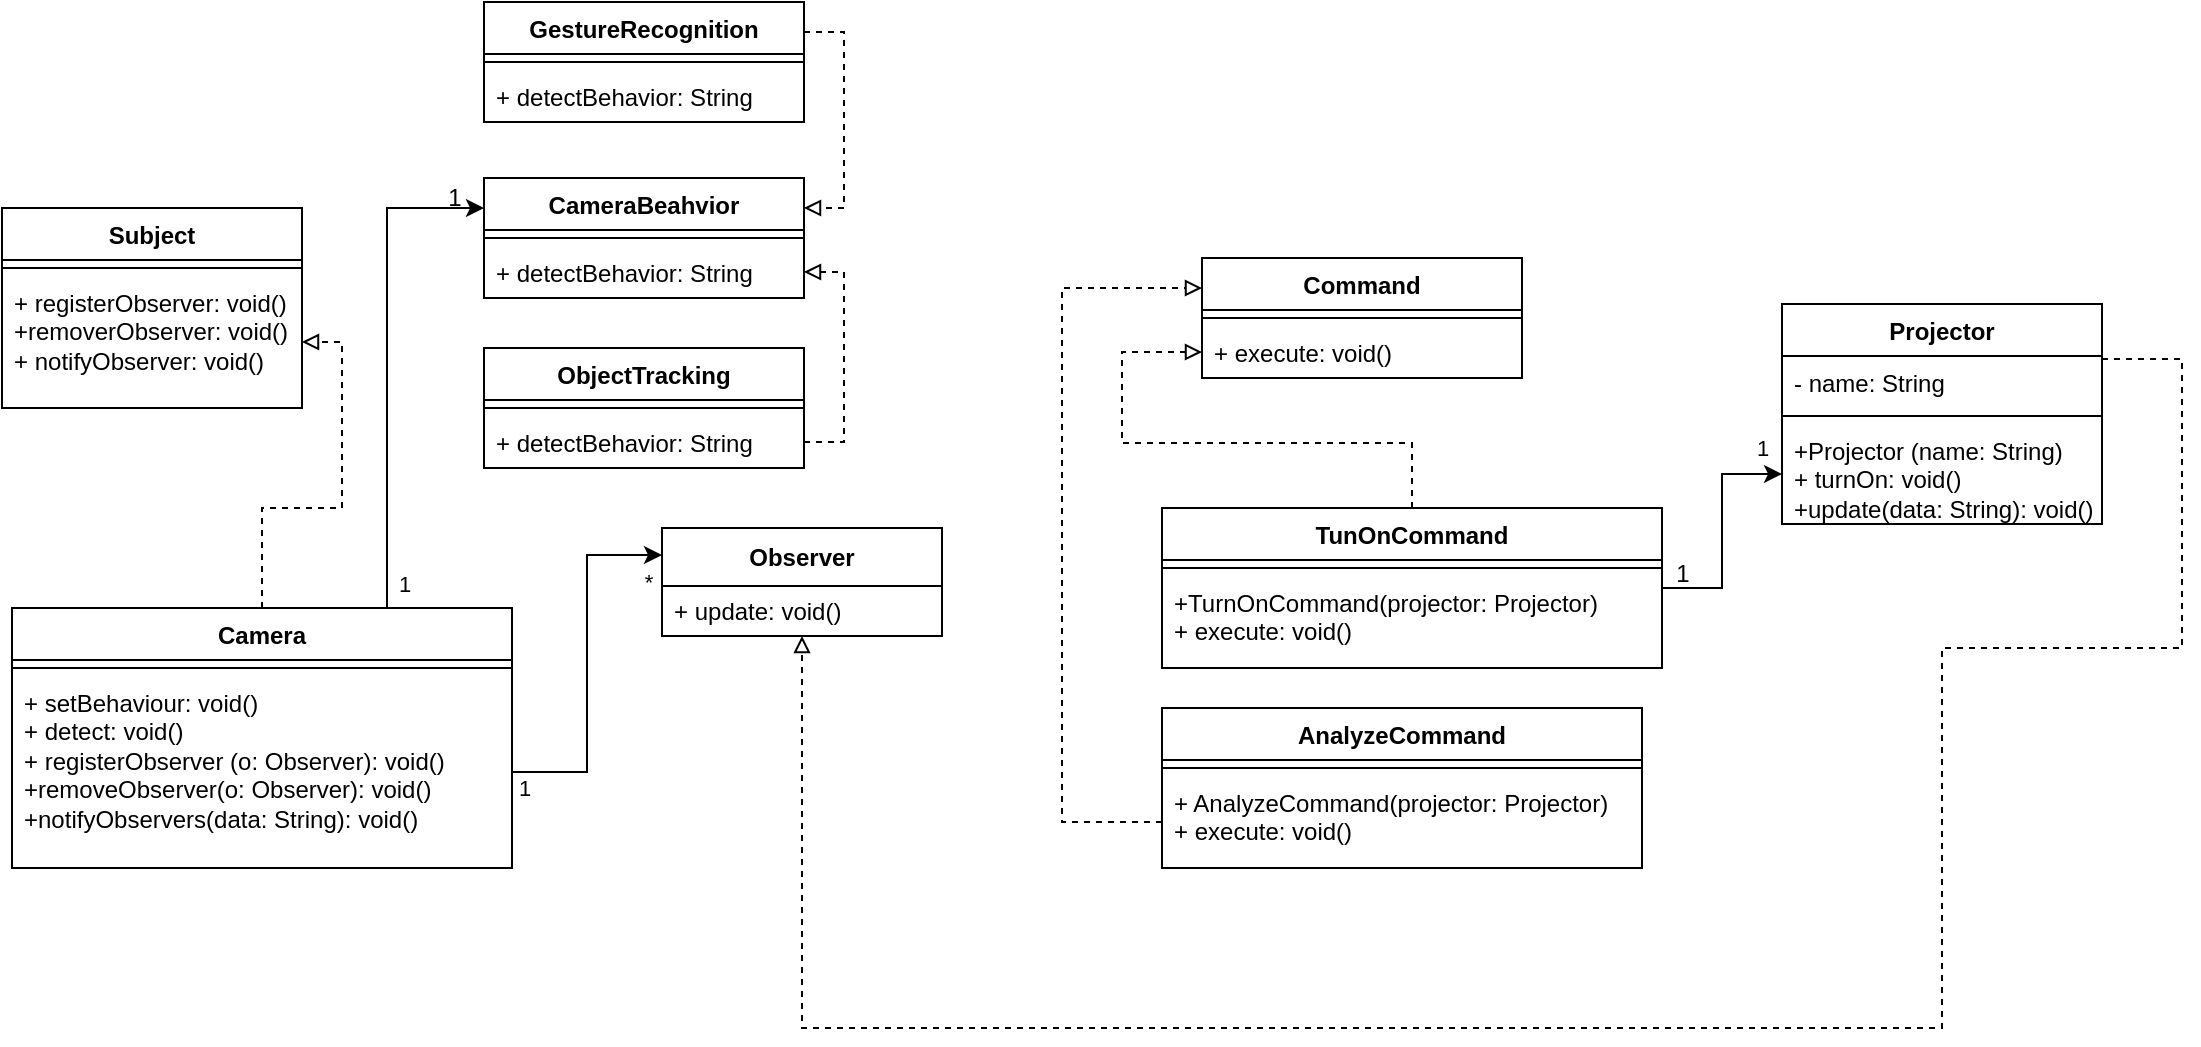 <mxfile version="26.0.5">
  <diagram name="Pagină-1" id="aJqB7kR5RVxzrpNTdIit">
    <mxGraphModel dx="1433" dy="726" grid="1" gridSize="10" guides="1" tooltips="1" connect="1" arrows="1" fold="1" page="1" pageScale="1" pageWidth="827" pageHeight="1169" math="0" shadow="0">
      <root>
        <mxCell id="0" />
        <mxCell id="1" parent="0" />
        <mxCell id="9AYCSsKc54XCeWelIV_a-2" value="Observer" style="swimlane;fontStyle=1;align=center;verticalAlign=middle;childLayout=stackLayout;horizontal=1;startSize=29;horizontalStack=0;resizeParent=1;resizeParentMax=0;resizeLast=0;collapsible=0;marginBottom=0;html=1;whiteSpace=wrap;" vertex="1" parent="1">
          <mxGeometry x="460" y="360" width="140" height="54" as="geometry" />
        </mxCell>
        <mxCell id="9AYCSsKc54XCeWelIV_a-4" value="+ update: void()" style="text;html=1;strokeColor=none;fillColor=none;align=left;verticalAlign=middle;spacingLeft=4;spacingRight=4;overflow=hidden;rotatable=0;points=[[0,0.5],[1,0.5]];portConstraint=eastwest;whiteSpace=wrap;" vertex="1" parent="9AYCSsKc54XCeWelIV_a-2">
          <mxGeometry y="29" width="140" height="25" as="geometry" />
        </mxCell>
        <mxCell id="9AYCSsKc54XCeWelIV_a-12" value="Subject" style="swimlane;fontStyle=1;align=center;verticalAlign=top;childLayout=stackLayout;horizontal=1;startSize=26;horizontalStack=0;resizeParent=1;resizeParentMax=0;resizeLast=0;collapsible=1;marginBottom=0;whiteSpace=wrap;html=1;" vertex="1" parent="1">
          <mxGeometry x="130" y="200" width="150" height="100" as="geometry" />
        </mxCell>
        <mxCell id="9AYCSsKc54XCeWelIV_a-14" value="" style="line;strokeWidth=1;fillColor=none;align=left;verticalAlign=middle;spacingTop=-1;spacingLeft=3;spacingRight=3;rotatable=0;labelPosition=right;points=[];portConstraint=eastwest;strokeColor=inherit;" vertex="1" parent="9AYCSsKc54XCeWelIV_a-12">
          <mxGeometry y="26" width="150" height="8" as="geometry" />
        </mxCell>
        <mxCell id="9AYCSsKc54XCeWelIV_a-15" value="+ registerObserver: void()&lt;div&gt;&lt;div&gt;+removerObserver: void()&lt;/div&gt;&lt;div&gt;+ notifyObserver: void()&lt;/div&gt;&lt;/div&gt;" style="text;strokeColor=none;fillColor=none;align=left;verticalAlign=top;spacingLeft=4;spacingRight=4;overflow=hidden;rotatable=0;points=[[0,0.5],[1,0.5]];portConstraint=eastwest;whiteSpace=wrap;html=1;" vertex="1" parent="9AYCSsKc54XCeWelIV_a-12">
          <mxGeometry y="34" width="150" height="66" as="geometry" />
        </mxCell>
        <mxCell id="9AYCSsKc54XCeWelIV_a-62" style="edgeStyle=orthogonalEdgeStyle;rounded=0;orthogonalLoop=1;jettySize=auto;html=1;exitX=0.75;exitY=0;exitDx=0;exitDy=0;entryX=0;entryY=0.25;entryDx=0;entryDy=0;" edge="1" parent="1" source="9AYCSsKc54XCeWelIV_a-16" target="9AYCSsKc54XCeWelIV_a-23">
          <mxGeometry relative="1" as="geometry" />
        </mxCell>
        <mxCell id="9AYCSsKc54XCeWelIV_a-63" value="1" style="edgeLabel;html=1;align=center;verticalAlign=middle;resizable=0;points=[];" vertex="1" connectable="0" parent="9AYCSsKc54XCeWelIV_a-62">
          <mxGeometry x="-0.889" relative="1" as="geometry">
            <mxPoint x="8" y="2" as="offset" />
          </mxGeometry>
        </mxCell>
        <mxCell id="9AYCSsKc54XCeWelIV_a-16" value="Camera" style="swimlane;fontStyle=1;align=center;verticalAlign=top;childLayout=stackLayout;horizontal=1;startSize=26;horizontalStack=0;resizeParent=1;resizeParentMax=0;resizeLast=0;collapsible=1;marginBottom=0;whiteSpace=wrap;html=1;" vertex="1" parent="1">
          <mxGeometry x="135" y="400" width="250" height="130" as="geometry" />
        </mxCell>
        <mxCell id="9AYCSsKc54XCeWelIV_a-18" value="" style="line;strokeWidth=1;fillColor=none;align=left;verticalAlign=middle;spacingTop=-1;spacingLeft=3;spacingRight=3;rotatable=0;labelPosition=right;points=[];portConstraint=eastwest;strokeColor=inherit;" vertex="1" parent="9AYCSsKc54XCeWelIV_a-16">
          <mxGeometry y="26" width="250" height="8" as="geometry" />
        </mxCell>
        <mxCell id="9AYCSsKc54XCeWelIV_a-19" value="+ setBehaviour: void()&lt;div&gt;+ detect: void()&lt;/div&gt;&lt;div&gt;+ registerObserver (o: Observer): void()&lt;/div&gt;&lt;div&gt;+removeObserver(o: Observer): void()&lt;/div&gt;&lt;div&gt;+notifyObservers(data: String): void()&lt;/div&gt;" style="text;strokeColor=none;fillColor=none;align=left;verticalAlign=top;spacingLeft=4;spacingRight=4;overflow=hidden;rotatable=0;points=[[0,0.5],[1,0.5]];portConstraint=eastwest;whiteSpace=wrap;html=1;" vertex="1" parent="9AYCSsKc54XCeWelIV_a-16">
          <mxGeometry y="34" width="250" height="96" as="geometry" />
        </mxCell>
        <mxCell id="9AYCSsKc54XCeWelIV_a-20" style="edgeStyle=orthogonalEdgeStyle;rounded=0;orthogonalLoop=1;jettySize=auto;html=1;entryX=0;entryY=0.25;entryDx=0;entryDy=0;" edge="1" parent="1" source="9AYCSsKc54XCeWelIV_a-19" target="9AYCSsKc54XCeWelIV_a-2">
          <mxGeometry relative="1" as="geometry">
            <mxPoint x="130" y="449.0" as="sourcePoint" />
          </mxGeometry>
        </mxCell>
        <mxCell id="9AYCSsKc54XCeWelIV_a-22" value="*" style="edgeLabel;html=1;align=center;verticalAlign=middle;resizable=0;points=[];" vertex="1" connectable="0" parent="9AYCSsKc54XCeWelIV_a-20">
          <mxGeometry x="0.923" relative="1" as="geometry">
            <mxPoint y="13" as="offset" />
          </mxGeometry>
        </mxCell>
        <mxCell id="9AYCSsKc54XCeWelIV_a-61" value="1" style="edgeLabel;html=1;align=center;verticalAlign=middle;resizable=0;points=[];" vertex="1" connectable="0" parent="9AYCSsKc54XCeWelIV_a-20">
          <mxGeometry x="-0.85" y="-3" relative="1" as="geometry">
            <mxPoint x="-8" y="5" as="offset" />
          </mxGeometry>
        </mxCell>
        <mxCell id="9AYCSsKc54XCeWelIV_a-23" value="CameraBeahvior" style="swimlane;fontStyle=1;align=center;verticalAlign=top;childLayout=stackLayout;horizontal=1;startSize=26;horizontalStack=0;resizeParent=1;resizeParentMax=0;resizeLast=0;collapsible=1;marginBottom=0;whiteSpace=wrap;html=1;" vertex="1" parent="1">
          <mxGeometry x="371" y="185" width="160" height="60" as="geometry" />
        </mxCell>
        <mxCell id="9AYCSsKc54XCeWelIV_a-25" value="" style="line;strokeWidth=1;fillColor=none;align=left;verticalAlign=middle;spacingTop=-1;spacingLeft=3;spacingRight=3;rotatable=0;labelPosition=right;points=[];portConstraint=eastwest;strokeColor=inherit;" vertex="1" parent="9AYCSsKc54XCeWelIV_a-23">
          <mxGeometry y="26" width="160" height="8" as="geometry" />
        </mxCell>
        <mxCell id="9AYCSsKc54XCeWelIV_a-26" value="+ detectBehavior: String" style="text;strokeColor=none;fillColor=none;align=left;verticalAlign=top;spacingLeft=4;spacingRight=4;overflow=hidden;rotatable=0;points=[[0,0.5],[1,0.5]];portConstraint=eastwest;whiteSpace=wrap;html=1;" vertex="1" parent="9AYCSsKc54XCeWelIV_a-23">
          <mxGeometry y="34" width="160" height="26" as="geometry" />
        </mxCell>
        <mxCell id="9AYCSsKc54XCeWelIV_a-27" value="GestureRecognition" style="swimlane;fontStyle=1;align=center;verticalAlign=top;childLayout=stackLayout;horizontal=1;startSize=26;horizontalStack=0;resizeParent=1;resizeParentMax=0;resizeLast=0;collapsible=1;marginBottom=0;whiteSpace=wrap;html=1;" vertex="1" parent="1">
          <mxGeometry x="371" y="97" width="160" height="60" as="geometry" />
        </mxCell>
        <mxCell id="9AYCSsKc54XCeWelIV_a-29" value="" style="line;strokeWidth=1;fillColor=none;align=left;verticalAlign=middle;spacingTop=-1;spacingLeft=3;spacingRight=3;rotatable=0;labelPosition=right;points=[];portConstraint=eastwest;strokeColor=inherit;" vertex="1" parent="9AYCSsKc54XCeWelIV_a-27">
          <mxGeometry y="26" width="160" height="8" as="geometry" />
        </mxCell>
        <mxCell id="9AYCSsKc54XCeWelIV_a-30" value="+ detectBehavior: String" style="text;strokeColor=none;fillColor=none;align=left;verticalAlign=top;spacingLeft=4;spacingRight=4;overflow=hidden;rotatable=0;points=[[0,0.5],[1,0.5]];portConstraint=eastwest;whiteSpace=wrap;html=1;" vertex="1" parent="9AYCSsKc54XCeWelIV_a-27">
          <mxGeometry y="34" width="160" height="26" as="geometry" />
        </mxCell>
        <mxCell id="9AYCSsKc54XCeWelIV_a-31" value="ObjectTracking" style="swimlane;fontStyle=1;align=center;verticalAlign=top;childLayout=stackLayout;horizontal=1;startSize=26;horizontalStack=0;resizeParent=1;resizeParentMax=0;resizeLast=0;collapsible=1;marginBottom=0;whiteSpace=wrap;html=1;" vertex="1" parent="1">
          <mxGeometry x="371" y="270" width="160" height="60" as="geometry" />
        </mxCell>
        <mxCell id="9AYCSsKc54XCeWelIV_a-32" value="" style="line;strokeWidth=1;fillColor=none;align=left;verticalAlign=middle;spacingTop=-1;spacingLeft=3;spacingRight=3;rotatable=0;labelPosition=right;points=[];portConstraint=eastwest;strokeColor=inherit;" vertex="1" parent="9AYCSsKc54XCeWelIV_a-31">
          <mxGeometry y="26" width="160" height="8" as="geometry" />
        </mxCell>
        <mxCell id="9AYCSsKc54XCeWelIV_a-33" value="+ detectBehavior: String" style="text;strokeColor=none;fillColor=none;align=left;verticalAlign=top;spacingLeft=4;spacingRight=4;overflow=hidden;rotatable=0;points=[[0,0.5],[1,0.5]];portConstraint=eastwest;whiteSpace=wrap;html=1;" vertex="1" parent="9AYCSsKc54XCeWelIV_a-31">
          <mxGeometry y="34" width="160" height="26" as="geometry" />
        </mxCell>
        <mxCell id="9AYCSsKc54XCeWelIV_a-38" value="Projector" style="swimlane;fontStyle=1;align=center;verticalAlign=top;childLayout=stackLayout;horizontal=1;startSize=26;horizontalStack=0;resizeParent=1;resizeParentMax=0;resizeLast=0;collapsible=1;marginBottom=0;whiteSpace=wrap;html=1;" vertex="1" parent="1">
          <mxGeometry x="1020" y="248" width="160" height="110" as="geometry" />
        </mxCell>
        <mxCell id="9AYCSsKc54XCeWelIV_a-39" value="- name: String" style="text;strokeColor=none;fillColor=none;align=left;verticalAlign=top;spacingLeft=4;spacingRight=4;overflow=hidden;rotatable=0;points=[[0,0.5],[1,0.5]];portConstraint=eastwest;whiteSpace=wrap;html=1;" vertex="1" parent="9AYCSsKc54XCeWelIV_a-38">
          <mxGeometry y="26" width="160" height="26" as="geometry" />
        </mxCell>
        <mxCell id="9AYCSsKc54XCeWelIV_a-40" value="" style="line;strokeWidth=1;fillColor=none;align=left;verticalAlign=middle;spacingTop=-1;spacingLeft=3;spacingRight=3;rotatable=0;labelPosition=right;points=[];portConstraint=eastwest;strokeColor=inherit;" vertex="1" parent="9AYCSsKc54XCeWelIV_a-38">
          <mxGeometry y="52" width="160" height="8" as="geometry" />
        </mxCell>
        <mxCell id="9AYCSsKc54XCeWelIV_a-41" value="+Projector (name: String)&lt;br&gt;+ turnOn: void()&lt;div&gt;+update(data: String): void()&lt;/div&gt;" style="text;strokeColor=none;fillColor=none;align=left;verticalAlign=top;spacingLeft=4;spacingRight=4;overflow=hidden;rotatable=0;points=[[0,0.5],[1,0.5]];portConstraint=eastwest;whiteSpace=wrap;html=1;" vertex="1" parent="9AYCSsKc54XCeWelIV_a-38">
          <mxGeometry y="60" width="160" height="50" as="geometry" />
        </mxCell>
        <mxCell id="9AYCSsKc54XCeWelIV_a-43" value="Command" style="swimlane;fontStyle=1;align=center;verticalAlign=top;childLayout=stackLayout;horizontal=1;startSize=26;horizontalStack=0;resizeParent=1;resizeParentMax=0;resizeLast=0;collapsible=1;marginBottom=0;whiteSpace=wrap;html=1;" vertex="1" parent="1">
          <mxGeometry x="730" y="225" width="160" height="60" as="geometry" />
        </mxCell>
        <mxCell id="9AYCSsKc54XCeWelIV_a-44" value="" style="line;strokeWidth=1;fillColor=none;align=left;verticalAlign=middle;spacingTop=-1;spacingLeft=3;spacingRight=3;rotatable=0;labelPosition=right;points=[];portConstraint=eastwest;strokeColor=inherit;" vertex="1" parent="9AYCSsKc54XCeWelIV_a-43">
          <mxGeometry y="26" width="160" height="8" as="geometry" />
        </mxCell>
        <mxCell id="9AYCSsKc54XCeWelIV_a-45" value="+ execute: void()" style="text;strokeColor=none;fillColor=none;align=left;verticalAlign=top;spacingLeft=4;spacingRight=4;overflow=hidden;rotatable=0;points=[[0,0.5],[1,0.5]];portConstraint=eastwest;whiteSpace=wrap;html=1;" vertex="1" parent="9AYCSsKc54XCeWelIV_a-43">
          <mxGeometry y="34" width="160" height="26" as="geometry" />
        </mxCell>
        <mxCell id="9AYCSsKc54XCeWelIV_a-49" style="edgeStyle=orthogonalEdgeStyle;rounded=0;orthogonalLoop=1;jettySize=auto;html=1;entryX=0;entryY=0.5;entryDx=0;entryDy=0;" edge="1" parent="1" source="9AYCSsKc54XCeWelIV_a-46" target="9AYCSsKc54XCeWelIV_a-41">
          <mxGeometry relative="1" as="geometry" />
        </mxCell>
        <mxCell id="9AYCSsKc54XCeWelIV_a-60" value="1" style="edgeLabel;html=1;align=center;verticalAlign=middle;resizable=0;points=[];" vertex="1" connectable="0" parent="9AYCSsKc54XCeWelIV_a-49">
          <mxGeometry x="0.675" y="3" relative="1" as="geometry">
            <mxPoint x="9" y="-10" as="offset" />
          </mxGeometry>
        </mxCell>
        <mxCell id="9AYCSsKc54XCeWelIV_a-53" style="edgeStyle=orthogonalEdgeStyle;rounded=0;orthogonalLoop=1;jettySize=auto;html=1;entryX=0;entryY=0.5;entryDx=0;entryDy=0;dashed=1;endArrow=block;endFill=0;" edge="1" parent="1" source="9AYCSsKc54XCeWelIV_a-46" target="9AYCSsKc54XCeWelIV_a-45">
          <mxGeometry relative="1" as="geometry" />
        </mxCell>
        <mxCell id="9AYCSsKc54XCeWelIV_a-46" value="TunOnCommand" style="swimlane;fontStyle=1;align=center;verticalAlign=top;childLayout=stackLayout;horizontal=1;startSize=26;horizontalStack=0;resizeParent=1;resizeParentMax=0;resizeLast=0;collapsible=1;marginBottom=0;whiteSpace=wrap;html=1;" vertex="1" parent="1">
          <mxGeometry x="710" y="350" width="250" height="80" as="geometry" />
        </mxCell>
        <mxCell id="9AYCSsKc54XCeWelIV_a-47" value="" style="line;strokeWidth=1;fillColor=none;align=left;verticalAlign=middle;spacingTop=-1;spacingLeft=3;spacingRight=3;rotatable=0;labelPosition=right;points=[];portConstraint=eastwest;strokeColor=inherit;" vertex="1" parent="9AYCSsKc54XCeWelIV_a-46">
          <mxGeometry y="26" width="250" height="8" as="geometry" />
        </mxCell>
        <mxCell id="9AYCSsKc54XCeWelIV_a-48" value="&lt;div&gt;+TurnOnCommand(projector: Projector)&lt;/div&gt;+ execute: void()" style="text;strokeColor=none;fillColor=none;align=left;verticalAlign=top;spacingLeft=4;spacingRight=4;overflow=hidden;rotatable=0;points=[[0,0.5],[1,0.5]];portConstraint=eastwest;whiteSpace=wrap;html=1;" vertex="1" parent="9AYCSsKc54XCeWelIV_a-46">
          <mxGeometry y="34" width="250" height="46" as="geometry" />
        </mxCell>
        <mxCell id="9AYCSsKc54XCeWelIV_a-50" value="AnalyzeCommand" style="swimlane;fontStyle=1;align=center;verticalAlign=top;childLayout=stackLayout;horizontal=1;startSize=26;horizontalStack=0;resizeParent=1;resizeParentMax=0;resizeLast=0;collapsible=1;marginBottom=0;whiteSpace=wrap;html=1;" vertex="1" parent="1">
          <mxGeometry x="710" y="450" width="240" height="80" as="geometry" />
        </mxCell>
        <mxCell id="9AYCSsKc54XCeWelIV_a-51" value="" style="line;strokeWidth=1;fillColor=none;align=left;verticalAlign=middle;spacingTop=-1;spacingLeft=3;spacingRight=3;rotatable=0;labelPosition=right;points=[];portConstraint=eastwest;strokeColor=inherit;" vertex="1" parent="9AYCSsKc54XCeWelIV_a-50">
          <mxGeometry y="26" width="240" height="8" as="geometry" />
        </mxCell>
        <mxCell id="9AYCSsKc54XCeWelIV_a-52" value="+ AnalyzeCommand(projector: Projector)&lt;br&gt;+ execute: void()" style="text;strokeColor=none;fillColor=none;align=left;verticalAlign=top;spacingLeft=4;spacingRight=4;overflow=hidden;rotatable=0;points=[[0,0.5],[1,0.5]];portConstraint=eastwest;whiteSpace=wrap;html=1;" vertex="1" parent="9AYCSsKc54XCeWelIV_a-50">
          <mxGeometry y="34" width="240" height="46" as="geometry" />
        </mxCell>
        <mxCell id="9AYCSsKc54XCeWelIV_a-55" style="edgeStyle=orthogonalEdgeStyle;rounded=0;orthogonalLoop=1;jettySize=auto;html=1;entryX=1;entryY=0.5;entryDx=0;entryDy=0;dashed=1;endArrow=block;endFill=0;exitX=0.5;exitY=0;exitDx=0;exitDy=0;" edge="1" parent="1" source="9AYCSsKc54XCeWelIV_a-16" target="9AYCSsKc54XCeWelIV_a-15">
          <mxGeometry relative="1" as="geometry">
            <mxPoint x="305" y="388" as="sourcePoint" />
            <mxPoint x="200" y="310" as="targetPoint" />
          </mxGeometry>
        </mxCell>
        <mxCell id="9AYCSsKc54XCeWelIV_a-56" style="edgeStyle=orthogonalEdgeStyle;rounded=0;orthogonalLoop=1;jettySize=auto;html=1;entryX=1;entryY=0.25;entryDx=0;entryDy=0;dashed=1;endArrow=block;endFill=0;exitX=1;exitY=0.25;exitDx=0;exitDy=0;" edge="1" parent="1" source="9AYCSsKc54XCeWelIV_a-27" target="9AYCSsKc54XCeWelIV_a-23">
          <mxGeometry relative="1" as="geometry">
            <mxPoint x="679" y="278" as="sourcePoint" />
            <mxPoint x="574" y="200" as="targetPoint" />
          </mxGeometry>
        </mxCell>
        <mxCell id="9AYCSsKc54XCeWelIV_a-57" style="edgeStyle=orthogonalEdgeStyle;rounded=0;orthogonalLoop=1;jettySize=auto;html=1;entryX=1;entryY=0.5;entryDx=0;entryDy=0;dashed=1;endArrow=block;endFill=0;exitX=1;exitY=0.5;exitDx=0;exitDy=0;" edge="1" parent="1" source="9AYCSsKc54XCeWelIV_a-33" target="9AYCSsKc54XCeWelIV_a-26">
          <mxGeometry relative="1" as="geometry">
            <mxPoint x="655" y="548" as="sourcePoint" />
            <mxPoint x="550" y="470" as="targetPoint" />
          </mxGeometry>
        </mxCell>
        <mxCell id="9AYCSsKc54XCeWelIV_a-58" style="edgeStyle=orthogonalEdgeStyle;rounded=0;orthogonalLoop=1;jettySize=auto;html=1;dashed=1;endArrow=block;endFill=0;exitX=1;exitY=0.25;exitDx=0;exitDy=0;" edge="1" parent="1" source="9AYCSsKc54XCeWelIV_a-38" target="9AYCSsKc54XCeWelIV_a-2">
          <mxGeometry relative="1" as="geometry">
            <mxPoint x="1220" y="248" as="sourcePoint" />
            <mxPoint x="470" y="458" as="targetPoint" />
            <Array as="points">
              <mxPoint x="1220" y="276" />
              <mxPoint x="1220" y="420" />
              <mxPoint x="1100" y="420" />
              <mxPoint x="1100" y="610" />
              <mxPoint x="530" y="610" />
            </Array>
          </mxGeometry>
        </mxCell>
        <mxCell id="9AYCSsKc54XCeWelIV_a-59" value="1" style="text;html=1;align=center;verticalAlign=middle;resizable=0;points=[];autosize=1;strokeColor=none;fillColor=none;" vertex="1" parent="1">
          <mxGeometry x="955" y="368" width="30" height="30" as="geometry" />
        </mxCell>
        <mxCell id="9AYCSsKc54XCeWelIV_a-64" value="1" style="text;html=1;align=center;verticalAlign=middle;resizable=0;points=[];autosize=1;strokeColor=none;fillColor=none;" vertex="1" parent="1">
          <mxGeometry x="341" y="180" width="30" height="30" as="geometry" />
        </mxCell>
        <mxCell id="9AYCSsKc54XCeWelIV_a-66" style="edgeStyle=orthogonalEdgeStyle;rounded=0;orthogonalLoop=1;jettySize=auto;html=1;entryX=0;entryY=0.25;entryDx=0;entryDy=0;dashed=1;endArrow=block;endFill=0;exitX=0;exitY=0.5;exitDx=0;exitDy=0;" edge="1" parent="1" source="9AYCSsKc54XCeWelIV_a-52" target="9AYCSsKc54XCeWelIV_a-43">
          <mxGeometry relative="1" as="geometry">
            <mxPoint x="725" y="476" as="sourcePoint" />
            <mxPoint x="620" y="398" as="targetPoint" />
            <Array as="points">
              <mxPoint x="660" y="507" />
              <mxPoint x="660" y="240" />
            </Array>
          </mxGeometry>
        </mxCell>
      </root>
    </mxGraphModel>
  </diagram>
</mxfile>

